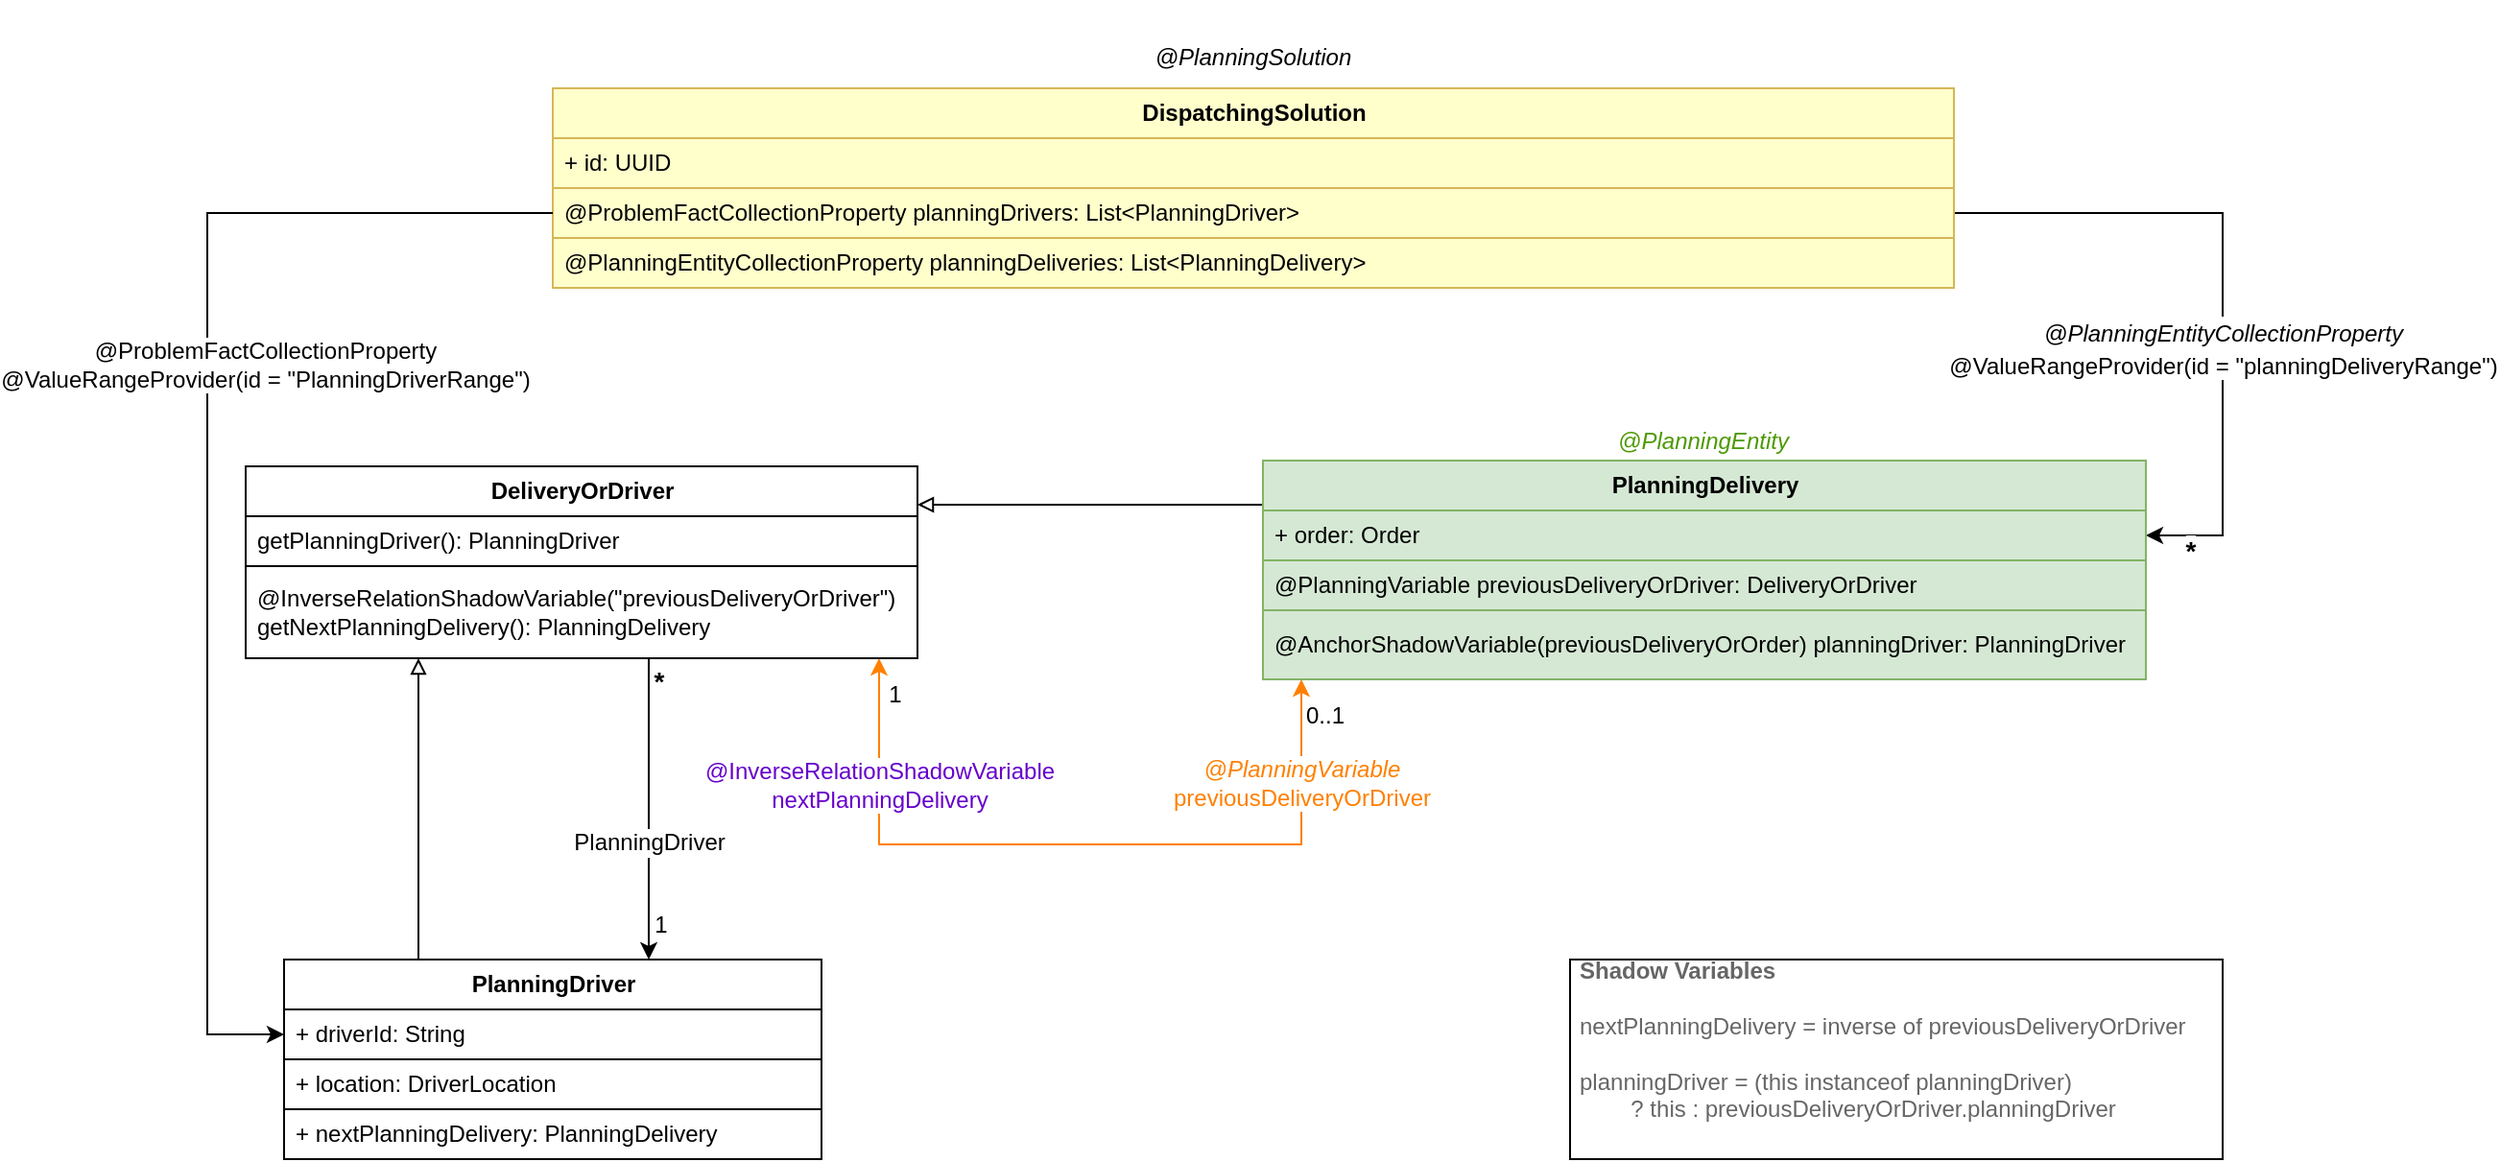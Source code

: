 <mxfile version="14.6.13" type="device"><diagram name="v2" id="a0m2ZL1fSqKDkux2iH7P"><mxGraphModel dx="2333" dy="872" grid="1" gridSize="10" guides="1" tooltips="1" connect="1" arrows="1" fold="1" page="1" pageScale="1" pageWidth="827" pageHeight="1169" math="0" shadow="0"><root><mxCell id="suAbYFOd6g46sWEgkxXj-0" nextCellIdValue="9"><ResourceDescriptor resource="_:suAbYFOd6g46sWEgkxXj-0" serialization-version="v0" as="resourceDescriptor"><SemanticDataContainer serialization-version="v0"><StringLiteral content="suAbYFOd6g46sWEgkxXj-0" property="https://ontology.security.amazon.dev/foundation/diagram-visualization/a2255956-c3df-4c2c-b489-c307f68abc97"/><IRI resource="https://ontology.security.amazon.dev/design-inspector/components/84a80b5f-5642-4a17-9585-ebfdb65f4bec" property="https://ontology.security.amazon.dev/foundation/system-modeling/04539597-4283-4f65-8090-ae67f9d3e949"/></SemanticDataContainer></ResourceDescriptor></mxCell><mxCell id="suAbYFOd6g46sWEgkxXj-1" parent="suAbYFOd6g46sWEgkxXj-0"><ResourceDescriptor resource="_:suAbYFOd6g46sWEgkxXj-1" serialization-version="v0" as="resourceDescriptor"><SemanticDataContainer serialization-version="v0"><StringLiteral content="suAbYFOd6g46sWEgkxXj-1" property="https://ontology.security.amazon.dev/foundation/diagram-visualization/a2255956-c3df-4c2c-b489-c307f68abc97"/><IRI resource="https://ontology.security.amazon.dev/design-inspector/components/84a80b5f-5642-4a17-9585-ebfdb65f4bec" property="https://ontology.security.amazon.dev/foundation/system-modeling/04539597-4283-4f65-8090-ae67f9d3e949"/></SemanticDataContainer></ResourceDescriptor></mxCell><object label="" stencilType="generic-channel" id="suAbYFOd6g46sWEgkxXj-2"><mxCell style="edgeStyle=orthogonalEdgeStyle;rounded=0;orthogonalLoop=1;jettySize=auto;html=1;entryX=1;entryY=0.5;entryDx=0;entryDy=0;exitX=1;exitY=0.5;exitDx=0;exitDy=0;verticalAlign=middle;" parent="suAbYFOd6g46sWEgkxXj-1" source="suAbYFOd6g46sWEgkxXj-28" target="suAbYFOd6g46sWEgkxXj-33" edge="1" rdfUpgraded="1"><mxGeometry relative="1" as="geometry"><mxPoint x="320" y="213" as="sourcePoint"/><Array as="points"><mxPoint x="600" y="161"/><mxPoint x="600" y="329"/></Array></mxGeometry><ResourceDescriptor resource="_:suAbYFOd6g46sWEgkxXj-2" serialization-version="v0" as="resourceDescriptor"><SemanticDataContainer serialization-version="v0"><StringLiteral content="suAbYFOd6g46sWEgkxXj-2" property="https://ontology.security.amazon.dev/foundation/diagram-visualization/a2255956-c3df-4c2c-b489-c307f68abc97"/><StringLiteral content="a0m2ZL1fSqKDkux2iH7P" property="https://ontology.security.amazon.dev/foundation/diagram-visualization/05cc531c-d241-49c3-80dc-bd3777c5426f"/><IRI resource="https://ontology.security.amazon.dev/foundation/graph-structure/65157620-74b7-470e-bd9d-b9bf56b6cb4b" property="http://www.w3.org/1999/02/22-rdf-syntax-ns#type"/><BlankNodeID resource="_:suAbYFOd6g46sWEgkxXj-28" property="https://ontology.security.amazon.dev/foundation/graph-structure/d1fc066e-3862-4ae0-8304-6cef42f40a50"/><BlankNodeID resource="_:suAbYFOd6g46sWEgkxXj-33" property="https://ontology.security.amazon.dev/foundation/graph-structure/617be0ed-cf17-4a01-a75d-81ed3a472532"/><IRI resource="https://ontology.security.amazon.dev/design-inspector/components/84a80b5f-5642-4a17-9585-ebfdb65f4bec" property="https://ontology.security.amazon.dev/foundation/system-modeling/04539597-4283-4f65-8090-ae67f9d3e949"/></SemanticDataContainer></ResourceDescriptor></mxCell></object><object label="*" stencilType="*" id="suAbYFOd6g46sWEgkxXj-3"><mxCell style="text;html=1;align=center;verticalAlign=middle;resizable=0;points=[];labelBackgroundColor=#ffffff;fontSize=14;fontStyle=1;" parent="suAbYFOd6g46sWEgkxXj-2" vertex="1" connectable="0" rdfUpgraded="1"><mxGeometry x="0.773" y="1" relative="1" as="geometry"><mxPoint x="-18" y="10" as="offset"/></mxGeometry><ResourceDescriptor resource="_:suAbYFOd6g46sWEgkxXj-3" serialization-version="v0" as="resourceDescriptor"><SemanticDataContainer serialization-version="v0"><StringLiteral content="suAbYFOd6g46sWEgkxXj-3" property="https://ontology.security.amazon.dev/foundation/diagram-visualization/a2255956-c3df-4c2c-b489-c307f68abc97"/><StringLiteral content="a0m2ZL1fSqKDkux2iH7P" property="https://ontology.security.amazon.dev/foundation/diagram-visualization/05cc531c-d241-49c3-80dc-bd3777c5426f"/><IRI resource="https://ontology.security.amazon.dev/design-inspector/components/84a80b5f-5642-4a17-9585-ebfdb65f4bec" property="https://ontology.security.amazon.dev/foundation/system-modeling/04539597-4283-4f65-8090-ae67f9d3e949"/><IRI resource="https://ontology.security.amazon.dev/design-inspector/components/4f51991f-f3c6-4a47-9b00-013560ab92f4" property="http://www.w3.org/1999/02/22-rdf-syntax-ns#type"/><IRI resource="https://ontology.security.amazon.dev/foundation/graph-structure/0b4eeac8-04e5-4e85-869c-bd56fb947b7b" property="http://www.w3.org/1999/02/22-rdf-syntax-ns#type"/><StringLiteral content="*" property="http://www.w3.org/2000/01/rdf-schema#label"/></SemanticDataContainer></ResourceDescriptor></mxCell></object><object label="&lt;font style=&quot;font-size: 12px&quot;&gt;&lt;i&gt;@PlanningEntityCollectionProperty&lt;br&gt;&lt;/i&gt;&lt;span&gt;@ValueRangeProvider&lt;/span&gt;&lt;span&gt;(&lt;/span&gt;&lt;span&gt;id &lt;/span&gt;&lt;span&gt;= &lt;/span&gt;&lt;span&gt;&quot;&lt;/span&gt;&lt;span&gt;planningDeliveryRange&lt;/span&gt;&lt;span&gt;&quot;&lt;/span&gt;&lt;span&gt;)&lt;/span&gt;&lt;/font&gt;" stencilType="text" id="suAbYFOd6g46sWEgkxXj-41"><mxCell style="text;html=1;resizable=0;points=[];align=center;verticalAlign=middle;labelBackgroundColor=#ffffff;fontSize=14;" parent="suAbYFOd6g46sWEgkxXj-2" vertex="1" connectable="0" rdfUpgraded="1"><mxGeometry x="0.315" y="3" relative="1" as="geometry"><mxPoint x="-3" y="-10" as="offset"/></mxGeometry><ResourceDescriptor resource="_:suAbYFOd6g46sWEgkxXj-41" serialization-version="v0" as="resourceDescriptor"><SemanticDataContainer serialization-version="v0"><StringLiteral content="suAbYFOd6g46sWEgkxXj-41" property="https://ontology.security.amazon.dev/foundation/diagram-visualization/a2255956-c3df-4c2c-b489-c307f68abc97"/><StringLiteral content="a0m2ZL1fSqKDkux2iH7P" property="https://ontology.security.amazon.dev/foundation/diagram-visualization/05cc531c-d241-49c3-80dc-bd3777c5426f"/><IRI resource="https://ontology.security.amazon.dev/design-inspector/components/4f51991f-f3c6-4a47-9b00-013560ab92f4" property="http://www.w3.org/1999/02/22-rdf-syntax-ns#type"/><IRI resource="https://ontology.security.amazon.dev/foundation/graph-structure/0b4eeac8-04e5-4e85-869c-bd56fb947b7b" property="http://www.w3.org/1999/02/22-rdf-syntax-ns#type"/><IRI resource="https://ontology.security.amazon.dev/design-inspector/components/84a80b5f-5642-4a17-9585-ebfdb65f4bec" property="https://ontology.security.amazon.dev/foundation/system-modeling/04539597-4283-4f65-8090-ae67f9d3e949"/><StringLiteral content="@PlanningEntityCollectionProperty@ValueRangeProvider(id = &quot;planningTripRange&quot;)" property="http://www.w3.org/2000/01/rdf-schema#label"/></SemanticDataContainer></ResourceDescriptor></mxCell></object><object label="" stencilType="generic-channel" id="suAbYFOd6g46sWEgkxXj-5"><mxCell style="edgeStyle=orthogonalEdgeStyle;rounded=0;html=1;jettySize=auto;orthogonalLoop=1;endArrow=block;endFill=0;exitX=0.25;exitY=0;exitDx=0;exitDy=0;verticalAlign=middle;" parent="suAbYFOd6g46sWEgkxXj-1" source="suAbYFOd6g46sWEgkxXj-6" edge="1" rdfUpgraded="1"><mxGeometry relative="1" as="geometry"><mxPoint x="-242" y="550" as="sourcePoint"/><mxPoint x="-340" y="393" as="targetPoint"/><Array as="points"><mxPoint x="-340" y="393"/></Array></mxGeometry><ResourceDescriptor resource="_:suAbYFOd6g46sWEgkxXj-5" serialization-version="v0" as="resourceDescriptor"><SemanticDataContainer serialization-version="v0"><StringLiteral content="suAbYFOd6g46sWEgkxXj-5" property="https://ontology.security.amazon.dev/foundation/diagram-visualization/a2255956-c3df-4c2c-b489-c307f68abc97"/><StringLiteral content="a0m2ZL1fSqKDkux2iH7P" property="https://ontology.security.amazon.dev/foundation/diagram-visualization/05cc531c-d241-49c3-80dc-bd3777c5426f"/><IRI resource="https://ontology.security.amazon.dev/foundation/graph-structure/65157620-74b7-470e-bd9d-b9bf56b6cb4b" property="http://www.w3.org/1999/02/22-rdf-syntax-ns#type"/><BlankNodeID resource="_:suAbYFOd6g46sWEgkxXj-6" property="https://ontology.security.amazon.dev/foundation/graph-structure/d1fc066e-3862-4ae0-8304-6cef42f40a50"/><IRI resource="https://ontology.security.amazon.dev/design-inspector/components/84a80b5f-5642-4a17-9585-ebfdb65f4bec" property="https://ontology.security.amazon.dev/foundation/system-modeling/04539597-4283-4f65-8090-ae67f9d3e949"/></SemanticDataContainer></ResourceDescriptor></mxCell></object><mxCell id="suAbYFOd6g46sWEgkxXj-6" value="PlanningDriver" style="swimlane;fontStyle=1;childLayout=stackLayout;horizontal=1;startSize=26;fillColor=#ffffff;horizontalStack=0;resizeParent=1;resizeParentMax=0;resizeLast=0;collapsible=1;marginBottom=0;strokeColor=#000000;html=1;verticalAlign=middle;" parent="suAbYFOd6g46sWEgkxXj-1" vertex="1" rdfUpgraded="1"><mxGeometry x="-410" y="550" width="280" height="104" as="geometry"/><ResourceDescriptor resource="_:suAbYFOd6g46sWEgkxXj-6" serialization-version="v0" as="resourceDescriptor"><SemanticDataContainer serialization-version="v0"><StringLiteral content="suAbYFOd6g46sWEgkxXj-6" property="https://ontology.security.amazon.dev/foundation/diagram-visualization/a2255956-c3df-4c2c-b489-c307f68abc97"/><StringLiteral content="a0m2ZL1fSqKDkux2iH7P" property="https://ontology.security.amazon.dev/foundation/diagram-visualization/05cc531c-d241-49c3-80dc-bd3777c5426f"/><IRI resource="https://ontology.security.amazon.dev/design-inspector/components/84a80b5f-5642-4a17-9585-ebfdb65f4bec" property="https://ontology.security.amazon.dev/foundation/system-modeling/04539597-4283-4f65-8090-ae67f9d3e949"/><IRI resource="https://ontology.security.amazon.dev/design-inspector/components/4f51991f-f3c6-4a47-9b00-013560ab92f4" property="http://www.w3.org/1999/02/22-rdf-syntax-ns#type"/><IRI resource="https://ontology.security.amazon.dev/foundation/graph-structure/0b4eeac8-04e5-4e85-869c-bd56fb947b7b" property="http://www.w3.org/1999/02/22-rdf-syntax-ns#type"/><StringLiteral content="PlanningVehicle" property="http://www.w3.org/2000/01/rdf-schema#label"/></SemanticDataContainer></ResourceDescriptor></mxCell><object label="+ driverId: String" stencilType="+-vehicle:-vehicleentity" id="suAbYFOd6g46sWEgkxXj-7"><mxCell style="text;strokeColor=#000000;fillColor=#ffffff;align=left;verticalAlign=middle;spacingLeft=4;spacingRight=4;overflow=hidden;rotatable=0;points=[[0,0.5],[1,0.5]];portConstraint=eastwest;html=1;" parent="suAbYFOd6g46sWEgkxXj-6" vertex="1" rdfUpgraded="1"><mxGeometry y="26" width="280" height="26" as="geometry"/><ResourceDescriptor resource="_:suAbYFOd6g46sWEgkxXj-7" serialization-version="v0" as="resourceDescriptor"><SemanticDataContainer serialization-version="v0"><StringLiteral content="suAbYFOd6g46sWEgkxXj-7" property="https://ontology.security.amazon.dev/foundation/diagram-visualization/a2255956-c3df-4c2c-b489-c307f68abc97"/><StringLiteral content="a0m2ZL1fSqKDkux2iH7P" property="https://ontology.security.amazon.dev/foundation/diagram-visualization/05cc531c-d241-49c3-80dc-bd3777c5426f"/><IRI resource="https://ontology.security.amazon.dev/design-inspector/components/84a80b5f-5642-4a17-9585-ebfdb65f4bec" property="https://ontology.security.amazon.dev/foundation/system-modeling/04539597-4283-4f65-8090-ae67f9d3e949"/><IRI resource="https://ontology.security.amazon.dev/design-inspector/components/4f51991f-f3c6-4a47-9b00-013560ab92f4" property="http://www.w3.org/1999/02/22-rdf-syntax-ns#type"/><IRI resource="https://ontology.security.amazon.dev/foundation/graph-structure/0b4eeac8-04e5-4e85-869c-bd56fb947b7b" property="http://www.w3.org/1999/02/22-rdf-syntax-ns#type"/><StringLiteral content="+ vehicle: DbVehicle" property="http://www.w3.org/2000/01/rdf-schema#label"/></SemanticDataContainer></ResourceDescriptor></mxCell></object><object label="+ location: DriverLocation" stencilType="+-vehicle:-vehicleentity" id="suAbYFOd6g46sWEgkxXj-8"><mxCell style="text;strokeColor=#000000;fillColor=#ffffff;align=left;verticalAlign=middle;spacingLeft=4;spacingRight=4;overflow=hidden;rotatable=0;points=[[0,0.5],[1,0.5]];portConstraint=eastwest;html=1;" parent="suAbYFOd6g46sWEgkxXj-6" vertex="1" rdfUpgraded="1"><mxGeometry y="52" width="280" height="26" as="geometry"/><ResourceDescriptor resource="_:suAbYFOd6g46sWEgkxXj-8" serialization-version="v0" as="resourceDescriptor"><SemanticDataContainer serialization-version="v0"><StringLiteral content="suAbYFOd6g46sWEgkxXj-8" property="https://ontology.security.amazon.dev/foundation/diagram-visualization/a2255956-c3df-4c2c-b489-c307f68abc97"/><StringLiteral content="a0m2ZL1fSqKDkux2iH7P" property="https://ontology.security.amazon.dev/foundation/diagram-visualization/05cc531c-d241-49c3-80dc-bd3777c5426f"/><IRI resource="https://ontology.security.amazon.dev/design-inspector/components/84a80b5f-5642-4a17-9585-ebfdb65f4bec" property="https://ontology.security.amazon.dev/foundation/system-modeling/04539597-4283-4f65-8090-ae67f9d3e949"/><IRI resource="https://ontology.security.amazon.dev/design-inspector/components/4f51991f-f3c6-4a47-9b00-013560ab92f4" property="http://www.w3.org/1999/02/22-rdf-syntax-ns#type"/><IRI resource="https://ontology.security.amazon.dev/foundation/graph-structure/0b4eeac8-04e5-4e85-869c-bd56fb947b7b" property="http://www.w3.org/1999/02/22-rdf-syntax-ns#type"/><StringLiteral content="+ nextPlanningTrip: PlanningTrip" property="http://www.w3.org/2000/01/rdf-schema#label"/></SemanticDataContainer></ResourceDescriptor></mxCell></object><object label="+ nextPlanningDelivery: PlanningDelivery" stencilType="+-vehicle:-vehicleentity" id="suAbYFOd6g46sWEgkxXj-9"><mxCell style="text;strokeColor=#000000;fillColor=#ffffff;align=left;verticalAlign=middle;spacingLeft=4;spacingRight=4;overflow=hidden;rotatable=0;points=[[0,0.5],[1,0.5]];portConstraint=eastwest;html=1;" parent="suAbYFOd6g46sWEgkxXj-6" vertex="1" rdfUpgraded="1"><mxGeometry y="78" width="280" height="26" as="geometry"/><ResourceDescriptor resource="_:suAbYFOd6g46sWEgkxXj-9" serialization-version="v0" as="resourceDescriptor"><SemanticDataContainer serialization-version="v0"><StringLiteral content="suAbYFOd6g46sWEgkxXj-9" property="https://ontology.security.amazon.dev/foundation/diagram-visualization/a2255956-c3df-4c2c-b489-c307f68abc97"/><StringLiteral content="a0m2ZL1fSqKDkux2iH7P" property="https://ontology.security.amazon.dev/foundation/diagram-visualization/05cc531c-d241-49c3-80dc-bd3777c5426f"/><IRI resource="https://ontology.security.amazon.dev/design-inspector/components/84a80b5f-5642-4a17-9585-ebfdb65f4bec" property="https://ontology.security.amazon.dev/foundation/system-modeling/04539597-4283-4f65-8090-ae67f9d3e949"/><IRI resource="https://ontology.security.amazon.dev/design-inspector/components/4f51991f-f3c6-4a47-9b00-013560ab92f4" property="http://www.w3.org/1999/02/22-rdf-syntax-ns#type"/><IRI resource="https://ontology.security.amazon.dev/foundation/graph-structure/0b4eeac8-04e5-4e85-869c-bd56fb947b7b" property="http://www.w3.org/1999/02/22-rdf-syntax-ns#type"/><StringLiteral content="+ seater: int" property="http://www.w3.org/2000/01/rdf-schema#label"/></SemanticDataContainer></ResourceDescriptor></mxCell></object><object label="" stencilType="generic-channel" id="suAbYFOd6g46sWEgkxXj-10"><mxCell style="edgeStyle=orthogonalEdgeStyle;rounded=0;html=1;jettySize=auto;orthogonalLoop=1;startArrow=classic;startFill=1;fillColor=#f0a30a;strokeColor=#ff8000;verticalAlign=middle;" parent="suAbYFOd6g46sWEgkxXj-1" source="suAbYFOd6g46sWEgkxXj-17" target="suAbYFOd6g46sWEgkxXj-36" edge="1" rdfUpgraded="1"><mxGeometry relative="1" as="geometry"><mxPoint x="-120" y="371" as="sourcePoint"/><mxPoint x="100" y="386" as="targetPoint"/><Array as="points"><mxPoint x="-100" y="490"/><mxPoint x="120" y="490"/></Array></mxGeometry><ResourceDescriptor resource="_:suAbYFOd6g46sWEgkxXj-10" serialization-version="v0" as="resourceDescriptor"><SemanticDataContainer serialization-version="v0"><StringLiteral content="suAbYFOd6g46sWEgkxXj-10" property="https://ontology.security.amazon.dev/foundation/diagram-visualization/a2255956-c3df-4c2c-b489-c307f68abc97"/><StringLiteral content="a0m2ZL1fSqKDkux2iH7P" property="https://ontology.security.amazon.dev/foundation/diagram-visualization/05cc531c-d241-49c3-80dc-bd3777c5426f"/><IRI resource="https://ontology.security.amazon.dev/foundation/graph-structure/65157620-74b7-470e-bd9d-b9bf56b6cb4b" property="http://www.w3.org/1999/02/22-rdf-syntax-ns#type"/><BlankNodeID resource="_:suAbYFOd6g46sWEgkxXj-17" property="https://ontology.security.amazon.dev/foundation/graph-structure/d1fc066e-3862-4ae0-8304-6cef42f40a50"/><BlankNodeID resource="_:suAbYFOd6g46sWEgkxXj-36" property="https://ontology.security.amazon.dev/foundation/graph-structure/617be0ed-cf17-4a01-a75d-81ed3a472532"/><IRI resource="https://ontology.security.amazon.dev/design-inspector/components/84a80b5f-5642-4a17-9585-ebfdb65f4bec" property="https://ontology.security.amazon.dev/foundation/system-modeling/04539597-4283-4f65-8090-ae67f9d3e949"/></SemanticDataContainer></ResourceDescriptor></mxCell></object><object label="1" stencilType="text" id="suAbYFOd6g46sWEgkxXj-11"><mxCell style="text;html=1;resizable=0;points=[];align=center;verticalAlign=middle;labelBackgroundColor=#ffffff;" parent="suAbYFOd6g46sWEgkxXj-10" vertex="1" connectable="0" rdfUpgraded="1"><mxGeometry x="-0.847" y="2" relative="1" as="geometry"><mxPoint x="6" y="-12" as="offset"/></mxGeometry><ResourceDescriptor resource="_:suAbYFOd6g46sWEgkxXj-11" serialization-version="v0" as="resourceDescriptor"><SemanticDataContainer serialization-version="v0"><StringLiteral content="suAbYFOd6g46sWEgkxXj-11" property="https://ontology.security.amazon.dev/foundation/diagram-visualization/a2255956-c3df-4c2c-b489-c307f68abc97"/><StringLiteral content="a0m2ZL1fSqKDkux2iH7P" property="https://ontology.security.amazon.dev/foundation/diagram-visualization/05cc531c-d241-49c3-80dc-bd3777c5426f"/><IRI resource="https://ontology.security.amazon.dev/design-inspector/components/4f51991f-f3c6-4a47-9b00-013560ab92f4" property="http://www.w3.org/1999/02/22-rdf-syntax-ns#type"/><IRI resource="https://ontology.security.amazon.dev/foundation/graph-structure/0b4eeac8-04e5-4e85-869c-bd56fb947b7b" property="http://www.w3.org/1999/02/22-rdf-syntax-ns#type"/><IRI resource="https://ontology.security.amazon.dev/design-inspector/components/84a80b5f-5642-4a17-9585-ebfdb65f4bec" property="https://ontology.security.amazon.dev/foundation/system-modeling/04539597-4283-4f65-8090-ae67f9d3e949"/><StringLiteral content="1" property="http://www.w3.org/2000/01/rdf-schema#label"/></SemanticDataContainer></ResourceDescriptor></mxCell></object><object label="0..1" stencilType="text" id="suAbYFOd6g46sWEgkxXj-12"><mxCell style="text;html=1;resizable=0;points=[];align=center;verticalAlign=middle;labelBackgroundColor=#ffffff;" parent="suAbYFOd6g46sWEgkxXj-10" vertex="1" connectable="0" rdfUpgraded="1"><mxGeometry x="0.831" y="-4" relative="1" as="geometry"><mxPoint x="8" y="-15" as="offset"/></mxGeometry><ResourceDescriptor resource="_:suAbYFOd6g46sWEgkxXj-12" serialization-version="v0" as="resourceDescriptor"><SemanticDataContainer serialization-version="v0"><StringLiteral content="suAbYFOd6g46sWEgkxXj-12" property="https://ontology.security.amazon.dev/foundation/diagram-visualization/a2255956-c3df-4c2c-b489-c307f68abc97"/><StringLiteral content="a0m2ZL1fSqKDkux2iH7P" property="https://ontology.security.amazon.dev/foundation/diagram-visualization/05cc531c-d241-49c3-80dc-bd3777c5426f"/><IRI resource="https://ontology.security.amazon.dev/design-inspector/components/4f51991f-f3c6-4a47-9b00-013560ab92f4" property="http://www.w3.org/1999/02/22-rdf-syntax-ns#type"/><IRI resource="https://ontology.security.amazon.dev/foundation/graph-structure/0b4eeac8-04e5-4e85-869c-bd56fb947b7b" property="http://www.w3.org/1999/02/22-rdf-syntax-ns#type"/><IRI resource="https://ontology.security.amazon.dev/design-inspector/components/84a80b5f-5642-4a17-9585-ebfdb65f4bec" property="https://ontology.security.amazon.dev/foundation/system-modeling/04539597-4283-4f65-8090-ae67f9d3e949"/><StringLiteral content="0..1" property="http://www.w3.org/2000/01/rdf-schema#label"/></SemanticDataContainer></ResourceDescriptor></mxCell></object><object label="@InverseRelationShadowVariable&lt;br&gt;nextPlanningDelivery" stencilType="text" id="suAbYFOd6g46sWEgkxXj-13"><mxCell style="text;html=1;resizable=0;points=[];align=center;verticalAlign=middle;labelBackgroundColor=#ffffff;fontColor=#6600cc;" parent="suAbYFOd6g46sWEgkxXj-10" vertex="1" connectable="0" rdfUpgraded="1"><mxGeometry x="-0.686" y="17" relative="1" as="geometry"><mxPoint x="-17" y="2" as="offset"/></mxGeometry><ResourceDescriptor resource="_:suAbYFOd6g46sWEgkxXj-13" serialization-version="v0" as="resourceDescriptor"><SemanticDataContainer serialization-version="v0"><StringLiteral content="suAbYFOd6g46sWEgkxXj-13" property="https://ontology.security.amazon.dev/foundation/diagram-visualization/a2255956-c3df-4c2c-b489-c307f68abc97"/><StringLiteral content="a0m2ZL1fSqKDkux2iH7P" property="https://ontology.security.amazon.dev/foundation/diagram-visualization/05cc531c-d241-49c3-80dc-bd3777c5426f"/><IRI resource="https://ontology.security.amazon.dev/design-inspector/components/4f51991f-f3c6-4a47-9b00-013560ab92f4" property="http://www.w3.org/1999/02/22-rdf-syntax-ns#type"/><IRI resource="https://ontology.security.amazon.dev/foundation/graph-structure/0b4eeac8-04e5-4e85-869c-bd56fb947b7b" property="http://www.w3.org/1999/02/22-rdf-syntax-ns#type"/><IRI resource="https://ontology.security.amazon.dev/design-inspector/components/84a80b5f-5642-4a17-9585-ebfdb65f4bec" property="https://ontology.security.amazon.dev/foundation/system-modeling/04539597-4283-4f65-8090-ae67f9d3e949"/><StringLiteral content="@InverseRelationShadowVariablenextPlanningTrip" property="http://www.w3.org/2000/01/rdf-schema#label"/></SemanticDataContainer></ResourceDescriptor></mxCell></object><object label="&lt;i&gt;@PlanningVariable&lt;/i&gt;&lt;br&gt;&lt;span&gt;previousDeliveryOrDriver&lt;/span&gt;" stencilType="text" id="suAbYFOd6g46sWEgkxXj-14"><mxCell style="text;html=1;resizable=0;points=[];align=center;verticalAlign=middle;labelBackgroundColor=#ffffff;fontColor=#ff8000;" parent="suAbYFOd6g46sWEgkxXj-10" vertex="1" connectable="0" rdfUpgraded="1"><mxGeometry x="0.64" y="2" relative="1" as="geometry"><mxPoint x="2" y="-19" as="offset"/></mxGeometry><ResourceDescriptor resource="_:suAbYFOd6g46sWEgkxXj-14" serialization-version="v0" as="resourceDescriptor"><SemanticDataContainer serialization-version="v0"><StringLiteral content="suAbYFOd6g46sWEgkxXj-14" property="https://ontology.security.amazon.dev/foundation/diagram-visualization/a2255956-c3df-4c2c-b489-c307f68abc97"/><StringLiteral content="a0m2ZL1fSqKDkux2iH7P" property="https://ontology.security.amazon.dev/foundation/diagram-visualization/05cc531c-d241-49c3-80dc-bd3777c5426f"/><IRI resource="https://ontology.security.amazon.dev/design-inspector/components/4f51991f-f3c6-4a47-9b00-013560ab92f4" property="http://www.w3.org/1999/02/22-rdf-syntax-ns#type"/><IRI resource="https://ontology.security.amazon.dev/foundation/graph-structure/0b4eeac8-04e5-4e85-869c-bd56fb947b7b" property="http://www.w3.org/1999/02/22-rdf-syntax-ns#type"/><IRI resource="https://ontology.security.amazon.dev/design-inspector/components/84a80b5f-5642-4a17-9585-ebfdb65f4bec" property="https://ontology.security.amazon.dev/foundation/system-modeling/04539597-4283-4f65-8090-ae67f9d3e949"/><StringLiteral content="@PlanningVariablepreviousTripOrVehicle" property="http://www.w3.org/2000/01/rdf-schema#label"/></SemanticDataContainer></ResourceDescriptor></mxCell></object><mxCell id="suAbYFOd6g46sWEgkxXj-15" value="DeliveryOrDriver" style="swimlane;fontStyle=1;childLayout=stackLayout;horizontal=1;startSize=26;fillColor=#ffffff;horizontalStack=0;resizeParent=1;resizeParentMax=0;resizeLast=0;collapsible=1;marginBottom=0;strokeColor=#000000;html=1;verticalAlign=middle;" parent="suAbYFOd6g46sWEgkxXj-1" vertex="1" rdfUpgraded="1"><mxGeometry x="-430" y="293" width="350" height="100" as="geometry"/><ResourceDescriptor resource="_:suAbYFOd6g46sWEgkxXj-15" serialization-version="v0" as="resourceDescriptor"><SemanticDataContainer serialization-version="v0"><StringLiteral content="suAbYFOd6g46sWEgkxXj-15" property="https://ontology.security.amazon.dev/foundation/diagram-visualization/a2255956-c3df-4c2c-b489-c307f68abc97"/><StringLiteral content="a0m2ZL1fSqKDkux2iH7P" property="https://ontology.security.amazon.dev/foundation/diagram-visualization/05cc531c-d241-49c3-80dc-bd3777c5426f"/><IRI resource="https://ontology.security.amazon.dev/design-inspector/components/84a80b5f-5642-4a17-9585-ebfdb65f4bec" property="https://ontology.security.amazon.dev/foundation/system-modeling/04539597-4283-4f65-8090-ae67f9d3e949"/><IRI resource="https://ontology.security.amazon.dev/design-inspector/components/4f51991f-f3c6-4a47-9b00-013560ab92f4" property="http://www.w3.org/1999/02/22-rdf-syntax-ns#type"/><IRI resource="https://ontology.security.amazon.dev/foundation/graph-structure/0b4eeac8-04e5-4e85-869c-bd56fb947b7b" property="http://www.w3.org/1999/02/22-rdf-syntax-ns#type"/><StringLiteral content="TripOrVehicle" property="http://www.w3.org/2000/01/rdf-schema#label"/></SemanticDataContainer></ResourceDescriptor></mxCell><mxCell id="suAbYFOd6g46sWEgkxXj-16" value="getPlanningDriver(): PlanningDriver" style="text;strokeColor=#000000;fillColor=#ffffff;align=left;verticalAlign=middle;spacingLeft=4;spacingRight=4;overflow=hidden;rotatable=0;points=[[0,0.5],[1,0.5]];portConstraint=eastwest;html=1;" parent="suAbYFOd6g46sWEgkxXj-15" vertex="1" rdfUpgraded="1"><mxGeometry y="26" width="350" height="26" as="geometry"/><ResourceDescriptor resource="_:suAbYFOd6g46sWEgkxXj-16" serialization-version="v0" as="resourceDescriptor"><SemanticDataContainer serialization-version="v0"><StringLiteral content="suAbYFOd6g46sWEgkxXj-16" property="https://ontology.security.amazon.dev/foundation/diagram-visualization/a2255956-c3df-4c2c-b489-c307f68abc97"/><StringLiteral content="a0m2ZL1fSqKDkux2iH7P" property="https://ontology.security.amazon.dev/foundation/diagram-visualization/05cc531c-d241-49c3-80dc-bd3777c5426f"/><IRI resource="https://ontology.security.amazon.dev/design-inspector/components/84a80b5f-5642-4a17-9585-ebfdb65f4bec" property="https://ontology.security.amazon.dev/foundation/system-modeling/04539597-4283-4f65-8090-ae67f9d3e949"/><IRI resource="https://ontology.security.amazon.dev/design-inspector/components/4f51991f-f3c6-4a47-9b00-013560ab92f4" property="http://www.w3.org/1999/02/22-rdf-syntax-ns#type"/><IRI resource="https://ontology.security.amazon.dev/foundation/graph-structure/0b4eeac8-04e5-4e85-869c-bd56fb947b7b" property="http://www.w3.org/1999/02/22-rdf-syntax-ns#type"/><StringLiteral content="getPlanningVehicle(): PlanningVehicle" property="http://www.w3.org/2000/01/rdf-schema#label"/></SemanticDataContainer></ResourceDescriptor></mxCell><object label="@InverseRelationShadowVariable(&quot;previous&lt;span style=&quot;text-align: center&quot;&gt;DeliveryOrDriver&lt;/span&gt;&quot;)&lt;br&gt;getNextPlanningDelivery(): PlanningDelivery" stencilType="+-id:-int" id="suAbYFOd6g46sWEgkxXj-17"><mxCell style="text;strokeColor=#000000;fillColor=#ffffff;align=left;verticalAlign=middle;spacingLeft=4;spacingRight=4;overflow=hidden;rotatable=0;points=[[0,0.5],[1,0.5]];portConstraint=eastwest;html=1;" parent="suAbYFOd6g46sWEgkxXj-15" vertex="1" rdfUpgraded="1"><mxGeometry y="52" width="350" height="48" as="geometry"/><ResourceDescriptor resource="_:suAbYFOd6g46sWEgkxXj-17" serialization-version="v0" as="resourceDescriptor"><SemanticDataContainer serialization-version="v0"><StringLiteral content="suAbYFOd6g46sWEgkxXj-17" property="https://ontology.security.amazon.dev/foundation/diagram-visualization/a2255956-c3df-4c2c-b489-c307f68abc97"/><StringLiteral content="a0m2ZL1fSqKDkux2iH7P" property="https://ontology.security.amazon.dev/foundation/diagram-visualization/05cc531c-d241-49c3-80dc-bd3777c5426f"/><IRI resource="https://ontology.security.amazon.dev/design-inspector/components/84a80b5f-5642-4a17-9585-ebfdb65f4bec" property="https://ontology.security.amazon.dev/foundation/system-modeling/04539597-4283-4f65-8090-ae67f9d3e949"/><IRI resource="https://ontology.security.amazon.dev/design-inspector/components/4f51991f-f3c6-4a47-9b00-013560ab92f4" property="http://www.w3.org/1999/02/22-rdf-syntax-ns#type"/><IRI resource="https://ontology.security.amazon.dev/foundation/graph-structure/0b4eeac8-04e5-4e85-869c-bd56fb947b7b" property="http://www.w3.org/1999/02/22-rdf-syntax-ns#type"/><StringLiteral content="@InverseRelationShadowVariable(&quot;previousTripOrVehicle&quot;)getNextPlanningTrip(): PlanningTrip" property="http://www.w3.org/2000/01/rdf-schema#label"/></SemanticDataContainer></ResourceDescriptor></mxCell></object><object label="" stencilType="generic-channel" id="suAbYFOd6g46sWEgkxXj-18"><mxCell style="edgeStyle=orthogonalEdgeStyle;rounded=0;html=1;jettySize=auto;orthogonalLoop=1;verticalAlign=middle;" parent="suAbYFOd6g46sWEgkxXj-1" target="suAbYFOd6g46sWEgkxXj-6" edge="1" rdfUpgraded="1"><mxGeometry relative="1" as="geometry"><mxPoint x="-220" y="393" as="sourcePoint"/><Array as="points"><mxPoint x="-220" y="393"/></Array></mxGeometry><ResourceDescriptor resource="_:suAbYFOd6g46sWEgkxXj-18" serialization-version="v0" as="resourceDescriptor"><SemanticDataContainer serialization-version="v0"><StringLiteral content="suAbYFOd6g46sWEgkxXj-18" property="https://ontology.security.amazon.dev/foundation/diagram-visualization/a2255956-c3df-4c2c-b489-c307f68abc97"/><StringLiteral content="a0m2ZL1fSqKDkux2iH7P" property="https://ontology.security.amazon.dev/foundation/diagram-visualization/05cc531c-d241-49c3-80dc-bd3777c5426f"/><IRI resource="https://ontology.security.amazon.dev/foundation/graph-structure/65157620-74b7-470e-bd9d-b9bf56b6cb4b" property="http://www.w3.org/1999/02/22-rdf-syntax-ns#type"/><BlankNodeID resource="_:suAbYFOd6g46sWEgkxXj-6" property="https://ontology.security.amazon.dev/foundation/graph-structure/617be0ed-cf17-4a01-a75d-81ed3a472532"/><IRI resource="https://ontology.security.amazon.dev/design-inspector/components/84a80b5f-5642-4a17-9585-ebfdb65f4bec" property="https://ontology.security.amazon.dev/foundation/system-modeling/04539597-4283-4f65-8090-ae67f9d3e949"/></SemanticDataContainer></ResourceDescriptor></mxCell></object><object label="*" stencilType="text" id="suAbYFOd6g46sWEgkxXj-19"><mxCell style="text;html=1;resizable=0;points=[];align=center;verticalAlign=middle;labelBackgroundColor=#ffffff;fontStyle=1;fontSize=14;" parent="suAbYFOd6g46sWEgkxXj-18" vertex="1" connectable="0" rdfUpgraded="1"><mxGeometry x="-0.776" y="3" relative="1" as="geometry"><mxPoint x="2" y="-6" as="offset"/></mxGeometry><ResourceDescriptor resource="_:suAbYFOd6g46sWEgkxXj-19" serialization-version="v0" as="resourceDescriptor"><SemanticDataContainer serialization-version="v0"><StringLiteral content="suAbYFOd6g46sWEgkxXj-19" property="https://ontology.security.amazon.dev/foundation/diagram-visualization/a2255956-c3df-4c2c-b489-c307f68abc97"/><StringLiteral content="a0m2ZL1fSqKDkux2iH7P" property="https://ontology.security.amazon.dev/foundation/diagram-visualization/05cc531c-d241-49c3-80dc-bd3777c5426f"/><IRI resource="https://ontology.security.amazon.dev/design-inspector/components/4f51991f-f3c6-4a47-9b00-013560ab92f4" property="http://www.w3.org/1999/02/22-rdf-syntax-ns#type"/><IRI resource="https://ontology.security.amazon.dev/foundation/graph-structure/0b4eeac8-04e5-4e85-869c-bd56fb947b7b" property="http://www.w3.org/1999/02/22-rdf-syntax-ns#type"/><IRI resource="https://ontology.security.amazon.dev/design-inspector/components/84a80b5f-5642-4a17-9585-ebfdb65f4bec" property="https://ontology.security.amazon.dev/foundation/system-modeling/04539597-4283-4f65-8090-ae67f9d3e949"/><StringLiteral content="*" property="http://www.w3.org/2000/01/rdf-schema#label"/></SemanticDataContainer></ResourceDescriptor></mxCell></object><object label="1" stencilType="text" id="suAbYFOd6g46sWEgkxXj-20"><mxCell style="text;html=1;resizable=0;points=[];align=center;verticalAlign=middle;labelBackgroundColor=#ffffff;" parent="suAbYFOd6g46sWEgkxXj-18" vertex="1" connectable="0" rdfUpgraded="1"><mxGeometry x="0.62" y="1" relative="1" as="geometry"><mxPoint x="5" y="12" as="offset"/></mxGeometry><ResourceDescriptor resource="_:suAbYFOd6g46sWEgkxXj-20" serialization-version="v0" as="resourceDescriptor"><SemanticDataContainer serialization-version="v0"><StringLiteral content="suAbYFOd6g46sWEgkxXj-20" property="https://ontology.security.amazon.dev/foundation/diagram-visualization/a2255956-c3df-4c2c-b489-c307f68abc97"/><StringLiteral content="a0m2ZL1fSqKDkux2iH7P" property="https://ontology.security.amazon.dev/foundation/diagram-visualization/05cc531c-d241-49c3-80dc-bd3777c5426f"/><IRI resource="https://ontology.security.amazon.dev/design-inspector/components/4f51991f-f3c6-4a47-9b00-013560ab92f4" property="http://www.w3.org/1999/02/22-rdf-syntax-ns#type"/><IRI resource="https://ontology.security.amazon.dev/foundation/graph-structure/0b4eeac8-04e5-4e85-869c-bd56fb947b7b" property="http://www.w3.org/1999/02/22-rdf-syntax-ns#type"/><IRI resource="https://ontology.security.amazon.dev/design-inspector/components/84a80b5f-5642-4a17-9585-ebfdb65f4bec" property="https://ontology.security.amazon.dev/foundation/system-modeling/04539597-4283-4f65-8090-ae67f9d3e949"/><StringLiteral content="1" property="http://www.w3.org/2000/01/rdf-schema#label"/></SemanticDataContainer></ResourceDescriptor></mxCell></object><mxCell id="suAbYFOd6g46sWEgkxXj-21" value="PlanningDriver" style="text;html=1;resizable=0;points=[];align=center;verticalAlign=middle;labelBackgroundColor=#ffffff;" parent="suAbYFOd6g46sWEgkxXj-18" vertex="1" connectable="0" rdfUpgraded="1"><mxGeometry x="0.408" y="3" relative="1" as="geometry"><mxPoint x="-3" y="-15" as="offset"/></mxGeometry><ResourceDescriptor resource="_:suAbYFOd6g46sWEgkxXj-21" serialization-version="v0" as="resourceDescriptor"><SemanticDataContainer serialization-version="v0"><StringLiteral content="suAbYFOd6g46sWEgkxXj-21" property="https://ontology.security.amazon.dev/foundation/diagram-visualization/a2255956-c3df-4c2c-b489-c307f68abc97"/><StringLiteral content="a0m2ZL1fSqKDkux2iH7P" property="https://ontology.security.amazon.dev/foundation/diagram-visualization/05cc531c-d241-49c3-80dc-bd3777c5426f"/><IRI resource="https://ontology.security.amazon.dev/design-inspector/components/4f51991f-f3c6-4a47-9b00-013560ab92f4" property="http://www.w3.org/1999/02/22-rdf-syntax-ns#type"/><IRI resource="https://ontology.security.amazon.dev/foundation/graph-structure/0b4eeac8-04e5-4e85-869c-bd56fb947b7b" property="http://www.w3.org/1999/02/22-rdf-syntax-ns#type"/><IRI resource="https://ontology.security.amazon.dev/design-inspector/components/84a80b5f-5642-4a17-9585-ebfdb65f4bec" property="https://ontology.security.amazon.dev/foundation/system-modeling/04539597-4283-4f65-8090-ae67f9d3e949"/><StringLiteral content="planningVehicle" property="http://www.w3.org/2000/01/rdf-schema#label"/></SemanticDataContainer></ResourceDescriptor></mxCell><object label="" stencilType="generic-channel" id="suAbYFOd6g46sWEgkxXj-22"><mxCell style="edgeStyle=orthogonalEdgeStyle;rounded=0;html=1;startArrow=none;startFill=0;endArrow=block;endFill=0;jettySize=auto;orthogonalLoop=1;strokeColor=#000000;fontColor=#ff8000;verticalAlign=middle;" parent="suAbYFOd6g46sWEgkxXj-1" edge="1" rdfUpgraded="1"><mxGeometry relative="1" as="geometry"><mxPoint x="100" y="313" as="sourcePoint"/><mxPoint x="-80" y="313" as="targetPoint"/><Array as="points"><mxPoint x="100" y="313"/></Array></mxGeometry><ResourceDescriptor resource="_:suAbYFOd6g46sWEgkxXj-22" serialization-version="v0" as="resourceDescriptor"><SemanticDataContainer serialization-version="v0"><StringLiteral content="suAbYFOd6g46sWEgkxXj-22" property="https://ontology.security.amazon.dev/foundation/diagram-visualization/a2255956-c3df-4c2c-b489-c307f68abc97"/><StringLiteral content="a0m2ZL1fSqKDkux2iH7P" property="https://ontology.security.amazon.dev/foundation/diagram-visualization/05cc531c-d241-49c3-80dc-bd3777c5426f"/><IRI resource="https://ontology.security.amazon.dev/foundation/graph-structure/65157620-74b7-470e-bd9d-b9bf56b6cb4b" property="http://www.w3.org/1999/02/22-rdf-syntax-ns#type"/><IRI resource="https://ontology.security.amazon.dev/design-inspector/components/84a80b5f-5642-4a17-9585-ebfdb65f4bec" property="https://ontology.security.amazon.dev/foundation/system-modeling/04539597-4283-4f65-8090-ae67f9d3e949"/></SemanticDataContainer></ResourceDescriptor></mxCell></object><mxCell id="suAbYFOd6g46sWEgkxXj-23" value="&lt;b&gt;Shadow Variables&lt;/b&gt;&lt;br&gt;&lt;br&gt;nextPlanningDelivery = inverse of previousDeliveryOrDriver&lt;br&gt;&lt;br&gt;&lt;div&gt;planningDriver = (this instanceof planningDriver)&lt;/div&gt;&lt;div&gt;&amp;nbsp;&amp;nbsp;&amp;nbsp;&amp;nbsp;&amp;nbsp;&amp;nbsp;&amp;nbsp; ? this : previousDeliveryOrDriver.planningDriver&lt;/div&gt;" style="text;html=1;strokeColor=#000000;fillColor=none;spacing=5;spacingTop=-20;overflow=hidden;rounded=0;fontColor=#666666;labelBorderColor=none;verticalAlign=middle;direction=east;" parent="suAbYFOd6g46sWEgkxXj-1" vertex="1" rdfUpgraded="1"><mxGeometry x="260" y="550" width="340" height="104" as="geometry"/><ResourceDescriptor resource="_:suAbYFOd6g46sWEgkxXj-23" serialization-version="v0" as="resourceDescriptor"><SemanticDataContainer serialization-version="v0"><StringLiteral content="suAbYFOd6g46sWEgkxXj-23" property="https://ontology.security.amazon.dev/foundation/diagram-visualization/a2255956-c3df-4c2c-b489-c307f68abc97"/><StringLiteral content="a0m2ZL1fSqKDkux2iH7P" property="https://ontology.security.amazon.dev/foundation/diagram-visualization/05cc531c-d241-49c3-80dc-bd3777c5426f"/><IRI resource="https://ontology.security.amazon.dev/design-inspector/components/84a80b5f-5642-4a17-9585-ebfdb65f4bec" property="https://ontology.security.amazon.dev/foundation/system-modeling/04539597-4283-4f65-8090-ae67f9d3e949"/><IRI resource="https://ontology.security.amazon.dev/design-inspector/components/4f51991f-f3c6-4a47-9b00-013560ab92f4" property="http://www.w3.org/1999/02/22-rdf-syntax-ns#type"/><IRI resource="https://ontology.security.amazon.dev/foundation/graph-structure/0b4eeac8-04e5-4e85-869c-bd56fb947b7b" property="http://www.w3.org/1999/02/22-rdf-syntax-ns#type"/><StringLiteral content="Shadow VariablesnextPlanningTrip = inverse of previousTripOrVehicleplanningVehicle = (this instanceof PlanningVehicle) ? this : previousTripOrVehicle.planningVehicle" property="http://www.w3.org/2000/01/rdf-schema#label"/></SemanticDataContainer></ResourceDescriptor></mxCell><object label="" stencilType="group" id="suAbYFOd6g46sWEgkxXj-24"><mxCell style="group;html=1;verticalAlign=middle;" parent="suAbYFOd6g46sWEgkxXj-1" vertex="1" connectable="0" rdfUpgraded="1"><mxGeometry x="-270" y="50" width="730" height="150" as="geometry"/><ResourceDescriptor resource="_:suAbYFOd6g46sWEgkxXj-24" serialization-version="v0" as="resourceDescriptor"><SemanticDataContainer serialization-version="v0"><StringLiteral content="suAbYFOd6g46sWEgkxXj-24" property="https://ontology.security.amazon.dev/foundation/diagram-visualization/a2255956-c3df-4c2c-b489-c307f68abc97"/><StringLiteral content="a0m2ZL1fSqKDkux2iH7P" property="https://ontology.security.amazon.dev/foundation/diagram-visualization/05cc531c-d241-49c3-80dc-bd3777c5426f"/><IRI resource="https://ontology.security.amazon.dev/design-inspector/components/84a80b5f-5642-4a17-9585-ebfdb65f4bec" property="https://ontology.security.amazon.dev/foundation/system-modeling/04539597-4283-4f65-8090-ae67f9d3e949"/><IRI resource="https://ontology.security.amazon.dev/design-inspector/components/4f51991f-f3c6-4a47-9b00-013560ab92f4" property="http://www.w3.org/1999/02/22-rdf-syntax-ns#type"/><IRI resource="https://ontology.security.amazon.dev/foundation/graph-structure/0b4eeac8-04e5-4e85-869c-bd56fb947b7b" property="http://www.w3.org/1999/02/22-rdf-syntax-ns#type"/></SemanticDataContainer></ResourceDescriptor></mxCell></object><object label="DispatchingSolution" stencilType="timeframedschedule" id="suAbYFOd6g46sWEgkxXj-25"><mxCell style="swimlane;fontStyle=1;childLayout=stackLayout;horizontal=1;startSize=26;fillColor=#ffffcc;horizontalStack=0;resizeParent=1;resizeParentMax=0;resizeLast=0;collapsible=1;marginBottom=0;strokeColor=#d6b656;html=1;verticalAlign=middle;" parent="suAbYFOd6g46sWEgkxXj-24" vertex="1" rdfUpgraded="1"><mxGeometry y="46" width="730" height="104" as="geometry"><mxPoint x="-170" y="70" width="140" height="26" as="alternateBounds"/></mxGeometry><ResourceDescriptor resource="_:suAbYFOd6g46sWEgkxXj-25" serialization-version="v0" as="resourceDescriptor"><SemanticDataContainer serialization-version="v0"><StringLiteral content="suAbYFOd6g46sWEgkxXj-25" property="https://ontology.security.amazon.dev/foundation/diagram-visualization/a2255956-c3df-4c2c-b489-c307f68abc97"/><StringLiteral content="a0m2ZL1fSqKDkux2iH7P" property="https://ontology.security.amazon.dev/foundation/diagram-visualization/05cc531c-d241-49c3-80dc-bd3777c5426f"/><IRI resource="https://ontology.security.amazon.dev/design-inspector/components/84a80b5f-5642-4a17-9585-ebfdb65f4bec" property="https://ontology.security.amazon.dev/foundation/system-modeling/04539597-4283-4f65-8090-ae67f9d3e949"/><IRI resource="https://ontology.security.amazon.dev/design-inspector/components/4f51991f-f3c6-4a47-9b00-013560ab92f4" property="http://www.w3.org/1999/02/22-rdf-syntax-ns#type"/><IRI resource="https://ontology.security.amazon.dev/foundation/graph-structure/0b4eeac8-04e5-4e85-869c-bd56fb947b7b" property="http://www.w3.org/1999/02/22-rdf-syntax-ns#type"/><StringLiteral content="SchedulingSolution" property="http://www.w3.org/2000/01/rdf-schema#label"/></SemanticDataContainer></ResourceDescriptor></mxCell></object><object label="+ id: UUID" stencilType="+-timeframe:-date" id="suAbYFOd6g46sWEgkxXj-26"><mxCell style="text;strokeColor=#d6b656;fillColor=#ffffcc;align=left;verticalAlign=middle;spacingLeft=4;spacingRight=4;overflow=hidden;rotatable=0;points=[[0,0.5],[1,0.5]];portConstraint=eastwest;html=1;" parent="suAbYFOd6g46sWEgkxXj-25" vertex="1" rdfUpgraded="1"><mxGeometry y="26" width="730" height="26" as="geometry"/><ResourceDescriptor resource="_:suAbYFOd6g46sWEgkxXj-26" serialization-version="v0" as="resourceDescriptor"><SemanticDataContainer serialization-version="v0"><StringLiteral content="suAbYFOd6g46sWEgkxXj-26" property="https://ontology.security.amazon.dev/foundation/diagram-visualization/a2255956-c3df-4c2c-b489-c307f68abc97"/><StringLiteral content="a0m2ZL1fSqKDkux2iH7P" property="https://ontology.security.amazon.dev/foundation/diagram-visualization/05cc531c-d241-49c3-80dc-bd3777c5426f"/><IRI resource="https://ontology.security.amazon.dev/design-inspector/components/84a80b5f-5642-4a17-9585-ebfdb65f4bec" property="https://ontology.security.amazon.dev/foundation/system-modeling/04539597-4283-4f65-8090-ae67f9d3e949"/><IRI resource="https://ontology.security.amazon.dev/design-inspector/components/4f51991f-f3c6-4a47-9b00-013560ab92f4" property="http://www.w3.org/1999/02/22-rdf-syntax-ns#type"/><IRI resource="https://ontology.security.amazon.dev/foundation/graph-structure/0b4eeac8-04e5-4e85-869c-bd56fb947b7b" property="http://www.w3.org/1999/02/22-rdf-syntax-ns#type"/><StringLiteral content="+ timeFrame: Timeframe" property="http://www.w3.org/2000/01/rdf-schema#label"/></SemanticDataContainer></ResourceDescriptor></mxCell></object><object label="@ProblemFactCollectionProperty planningDrivers:&amp;nbsp;&lt;span&gt;List&amp;lt;PlanningDriver&amp;gt;&lt;/span&gt;" stencilType="@problemfactcollectionproperty-vehicles:-list" id="suAbYFOd6g46sWEgkxXj-27"><mxCell style="text;strokeColor=#d6b656;fillColor=#ffffcc;align=left;verticalAlign=middle;spacingLeft=4;spacingRight=4;overflow=hidden;rotatable=0;points=[[0,0.5],[1,0.5]];portConstraint=eastwest;html=1;" parent="suAbYFOd6g46sWEgkxXj-25" vertex="1" rdfUpgraded="1"><mxGeometry y="52" width="730" height="26" as="geometry"/><ResourceDescriptor resource="_:suAbYFOd6g46sWEgkxXj-27" serialization-version="v0" as="resourceDescriptor"><SemanticDataContainer serialization-version="v0"><StringLiteral content="suAbYFOd6g46sWEgkxXj-27" property="https://ontology.security.amazon.dev/foundation/diagram-visualization/a2255956-c3df-4c2c-b489-c307f68abc97"/><StringLiteral content="a0m2ZL1fSqKDkux2iH7P" property="https://ontology.security.amazon.dev/foundation/diagram-visualization/05cc531c-d241-49c3-80dc-bd3777c5426f"/><IRI resource="https://ontology.security.amazon.dev/design-inspector/components/84a80b5f-5642-4a17-9585-ebfdb65f4bec" property="https://ontology.security.amazon.dev/foundation/system-modeling/04539597-4283-4f65-8090-ae67f9d3e949"/><IRI resource="https://ontology.security.amazon.dev/design-inspector/components/4f51991f-f3c6-4a47-9b00-013560ab92f4" property="http://www.w3.org/1999/02/22-rdf-syntax-ns#type"/><IRI resource="https://ontology.security.amazon.dev/foundation/graph-structure/0b4eeac8-04e5-4e85-869c-bd56fb947b7b" property="http://www.w3.org/1999/02/22-rdf-syntax-ns#type"/><StringLiteral content="@ProblemFactCollectionProperty planningVehicles:ListPlanningVehicle" property="http://www.w3.org/2000/01/rdf-schema#label"/></SemanticDataContainer></ResourceDescriptor></mxCell></object><object label="@PlanningEntityCollectionProperty planningDeliveries: List&amp;lt;PlanningDelivery&amp;gt;" stencilType="@planningentitycollectionproperty-vehicleservices:-list" id="suAbYFOd6g46sWEgkxXj-28"><mxCell style="text;strokeColor=#d6b656;fillColor=#ffffcc;align=left;verticalAlign=middle;spacingLeft=4;spacingRight=4;overflow=hidden;rotatable=0;points=[[0,0.5],[1,0.5]];portConstraint=eastwest;html=1;" parent="suAbYFOd6g46sWEgkxXj-25" vertex="1" rdfUpgraded="1"><mxGeometry y="78" width="730" height="26" as="geometry"/><ResourceDescriptor resource="_:suAbYFOd6g46sWEgkxXj-28" serialization-version="v0" as="resourceDescriptor"><SemanticDataContainer serialization-version="v0"><StringLiteral content="suAbYFOd6g46sWEgkxXj-28" property="https://ontology.security.amazon.dev/foundation/diagram-visualization/a2255956-c3df-4c2c-b489-c307f68abc97"/><StringLiteral content="a0m2ZL1fSqKDkux2iH7P" property="https://ontology.security.amazon.dev/foundation/diagram-visualization/05cc531c-d241-49c3-80dc-bd3777c5426f"/><IRI resource="https://ontology.security.amazon.dev/design-inspector/components/84a80b5f-5642-4a17-9585-ebfdb65f4bec" property="https://ontology.security.amazon.dev/foundation/system-modeling/04539597-4283-4f65-8090-ae67f9d3e949"/><IRI resource="https://ontology.security.amazon.dev/design-inspector/components/4f51991f-f3c6-4a47-9b00-013560ab92f4" property="http://www.w3.org/1999/02/22-rdf-syntax-ns#type"/><IRI resource="https://ontology.security.amazon.dev/foundation/graph-structure/0b4eeac8-04e5-4e85-869c-bd56fb947b7b" property="http://www.w3.org/1999/02/22-rdf-syntax-ns#type"/><StringLiteral content="@PlanningEntityCollectionProperty planningTrips: ListPlanningTrip" property="http://www.w3.org/2000/01/rdf-schema#label"/></SemanticDataContainer></ResourceDescriptor></mxCell></object><object label="&lt;i&gt;@PlanningSolution&lt;/i&gt;" stencilType="@planningsolution" id="suAbYFOd6g46sWEgkxXj-29"><mxCell style="text;html=1;strokeColor=none;fillColor=none;align=center;verticalAlign=middle;whiteSpace=wrap;rounded=0;" parent="suAbYFOd6g46sWEgkxXj-24" vertex="1" rdfUpgraded="1"><mxGeometry x="345" y="20" width="40" height="20" as="geometry"/><ResourceDescriptor resource="_:suAbYFOd6g46sWEgkxXj-29" serialization-version="v0" as="resourceDescriptor"><SemanticDataContainer serialization-version="v0"><StringLiteral content="suAbYFOd6g46sWEgkxXj-29" property="https://ontology.security.amazon.dev/foundation/diagram-visualization/a2255956-c3df-4c2c-b489-c307f68abc97"/><StringLiteral content="a0m2ZL1fSqKDkux2iH7P" property="https://ontology.security.amazon.dev/foundation/diagram-visualization/05cc531c-d241-49c3-80dc-bd3777c5426f"/><IRI resource="https://ontology.security.amazon.dev/design-inspector/components/84a80b5f-5642-4a17-9585-ebfdb65f4bec" property="https://ontology.security.amazon.dev/foundation/system-modeling/04539597-4283-4f65-8090-ae67f9d3e949"/><IRI resource="https://ontology.security.amazon.dev/design-inspector/components/4f51991f-f3c6-4a47-9b00-013560ab92f4" property="http://www.w3.org/1999/02/22-rdf-syntax-ns#type"/><IRI resource="https://ontology.security.amazon.dev/foundation/graph-structure/0b4eeac8-04e5-4e85-869c-bd56fb947b7b" property="http://www.w3.org/1999/02/22-rdf-syntax-ns#type"/><StringLiteral content="@PlanningSolution" property="http://www.w3.org/2000/01/rdf-schema#label"/></SemanticDataContainer></ResourceDescriptor></mxCell></object><object label="" stencilType="group" id="suAbYFOd6g46sWEgkxXj-30"><mxCell style="group;html=1;verticalAlign=middle;" parent="suAbYFOd6g46sWEgkxXj-1" vertex="1" connectable="0" rdfUpgraded="1"><mxGeometry x="170" y="270" width="390" height="160" as="geometry"/><ResourceDescriptor resource="_:suAbYFOd6g46sWEgkxXj-30" serialization-version="v0" as="resourceDescriptor"><SemanticDataContainer serialization-version="v0"><StringLiteral content="suAbYFOd6g46sWEgkxXj-30" property="https://ontology.security.amazon.dev/foundation/diagram-visualization/a2255956-c3df-4c2c-b489-c307f68abc97"/><StringLiteral content="a0m2ZL1fSqKDkux2iH7P" property="https://ontology.security.amazon.dev/foundation/diagram-visualization/05cc531c-d241-49c3-80dc-bd3777c5426f"/><IRI resource="https://ontology.security.amazon.dev/design-inspector/components/84a80b5f-5642-4a17-9585-ebfdb65f4bec" property="https://ontology.security.amazon.dev/foundation/system-modeling/04539597-4283-4f65-8090-ae67f9d3e949"/><IRI resource="https://ontology.security.amazon.dev/design-inspector/components/4f51991f-f3c6-4a47-9b00-013560ab92f4" property="http://www.w3.org/1999/02/22-rdf-syntax-ns#type"/><IRI resource="https://ontology.security.amazon.dev/foundation/graph-structure/0b4eeac8-04e5-4e85-869c-bd56fb947b7b" property="http://www.w3.org/1999/02/22-rdf-syntax-ns#type"/></SemanticDataContainer></ResourceDescriptor></mxCell></object><object label="" stencilType="group" id="suAbYFOd6g46sWEgkxXj-31"><mxCell style="group;html=1;verticalAlign=middle;" parent="suAbYFOd6g46sWEgkxXj-30" vertex="1" connectable="0" rdfUpgraded="1"><mxGeometry width="390" height="160" as="geometry"/><ResourceDescriptor resource="_:suAbYFOd6g46sWEgkxXj-31" serialization-version="v0" as="resourceDescriptor"><SemanticDataContainer serialization-version="v0"><StringLiteral content="suAbYFOd6g46sWEgkxXj-31" property="https://ontology.security.amazon.dev/foundation/diagram-visualization/a2255956-c3df-4c2c-b489-c307f68abc97"/><StringLiteral content="a0m2ZL1fSqKDkux2iH7P" property="https://ontology.security.amazon.dev/foundation/diagram-visualization/05cc531c-d241-49c3-80dc-bd3777c5426f"/><IRI resource="https://ontology.security.amazon.dev/design-inspector/components/84a80b5f-5642-4a17-9585-ebfdb65f4bec" property="https://ontology.security.amazon.dev/foundation/system-modeling/04539597-4283-4f65-8090-ae67f9d3e949"/><IRI resource="https://ontology.security.amazon.dev/design-inspector/components/4f51991f-f3c6-4a47-9b00-013560ab92f4" property="http://www.w3.org/1999/02/22-rdf-syntax-ns#type"/><IRI resource="https://ontology.security.amazon.dev/foundation/graph-structure/0b4eeac8-04e5-4e85-869c-bd56fb947b7b" property="http://www.w3.org/1999/02/22-rdf-syntax-ns#type"/></SemanticDataContainer></ResourceDescriptor></mxCell></object><object label="PlanningDelivery" stencilType="timeframedtrip" id="suAbYFOd6g46sWEgkxXj-32"><mxCell style="swimlane;fontStyle=1;childLayout=stackLayout;horizontal=1;startSize=26;fillColor=#d5e8d4;horizontalStack=0;resizeParent=1;resizeParentMax=0;resizeLast=0;collapsible=1;marginBottom=0;strokeColor=#82b366;html=1;verticalAlign=middle;" parent="suAbYFOd6g46sWEgkxXj-31" vertex="1" rdfUpgraded="1"><mxGeometry x="-70" y="20" width="460" height="114" as="geometry"><mxPoint y="20" width="120" height="26" as="alternateBounds"/></mxGeometry><ResourceDescriptor resource="_:suAbYFOd6g46sWEgkxXj-32" serialization-version="v0" as="resourceDescriptor"><SemanticDataContainer serialization-version="v0"><StringLiteral content="suAbYFOd6g46sWEgkxXj-32" property="https://ontology.security.amazon.dev/foundation/diagram-visualization/a2255956-c3df-4c2c-b489-c307f68abc97"/><StringLiteral content="a0m2ZL1fSqKDkux2iH7P" property="https://ontology.security.amazon.dev/foundation/diagram-visualization/05cc531c-d241-49c3-80dc-bd3777c5426f"/><IRI resource="https://ontology.security.amazon.dev/design-inspector/components/84a80b5f-5642-4a17-9585-ebfdb65f4bec" property="https://ontology.security.amazon.dev/foundation/system-modeling/04539597-4283-4f65-8090-ae67f9d3e949"/><IRI resource="https://ontology.security.amazon.dev/design-inspector/components/4f51991f-f3c6-4a47-9b00-013560ab92f4" property="http://www.w3.org/1999/02/22-rdf-syntax-ns#type"/><IRI resource="https://ontology.security.amazon.dev/foundation/graph-structure/0b4eeac8-04e5-4e85-869c-bd56fb947b7b" property="http://www.w3.org/1999/02/22-rdf-syntax-ns#type"/><StringLiteral content="PlanningTrip" property="http://www.w3.org/2000/01/rdf-schema#label"/></SemanticDataContainer></ResourceDescriptor></mxCell></object><object label="+ order: Order" stencilType="+-tripdate:-date" id="suAbYFOd6g46sWEgkxXj-33"><mxCell style="text;strokeColor=#82b366;fillColor=#d5e8d4;align=left;verticalAlign=middle;spacingLeft=4;spacingRight=4;overflow=hidden;rotatable=0;points=[[0,0.5],[1,0.5]];portConstraint=eastwest;html=1;" parent="suAbYFOd6g46sWEgkxXj-32" vertex="1" rdfUpgraded="1"><mxGeometry y="26" width="460" height="26" as="geometry"/><ResourceDescriptor resource="_:suAbYFOd6g46sWEgkxXj-33" serialization-version="v0" as="resourceDescriptor"><SemanticDataContainer serialization-version="v0"><StringLiteral content="suAbYFOd6g46sWEgkxXj-33" property="https://ontology.security.amazon.dev/foundation/diagram-visualization/a2255956-c3df-4c2c-b489-c307f68abc97"/><StringLiteral content="a0m2ZL1fSqKDkux2iH7P" property="https://ontology.security.amazon.dev/foundation/diagram-visualization/05cc531c-d241-49c3-80dc-bd3777c5426f"/><IRI resource="https://ontology.security.amazon.dev/design-inspector/components/84a80b5f-5642-4a17-9585-ebfdb65f4bec" property="https://ontology.security.amazon.dev/foundation/system-modeling/04539597-4283-4f65-8090-ae67f9d3e949"/><IRI resource="https://ontology.security.amazon.dev/design-inspector/components/4f51991f-f3c6-4a47-9b00-013560ab92f4" property="http://www.w3.org/1999/02/22-rdf-syntax-ns#type"/><IRI resource="https://ontology.security.amazon.dev/foundation/graph-structure/0b4eeac8-04e5-4e85-869c-bd56fb947b7b" property="http://www.w3.org/1999/02/22-rdf-syntax-ns#type"/><StringLiteral content="+ pickupTimestamp: Long" property="http://www.w3.org/2000/01/rdf-schema#label"/></SemanticDataContainer></ResourceDescriptor></mxCell></object><object label="@PlanningVariable previous&lt;span style=&quot;text-align: center&quot;&gt;DeliveryOrDriver&lt;/span&gt;:&amp;nbsp;&lt;span style=&quot;text-align: center&quot;&gt;DeliveryOrDriver&lt;/span&gt;" stencilType="@planningvariable-vehicleservice:-vehicleservice" id="suAbYFOd6g46sWEgkxXj-35"><mxCell style="text;strokeColor=#82b366;fillColor=#d5e8d4;align=left;verticalAlign=middle;spacingLeft=4;spacingRight=4;overflow=hidden;rotatable=0;points=[[0,0.5],[1,0.5]];portConstraint=eastwest;html=1;" parent="suAbYFOd6g46sWEgkxXj-32" vertex="1" rdfUpgraded="1"><mxGeometry y="52" width="460" height="26" as="geometry"/><ResourceDescriptor resource="_:suAbYFOd6g46sWEgkxXj-35" serialization-version="v0" as="resourceDescriptor"><SemanticDataContainer serialization-version="v0"><StringLiteral content="suAbYFOd6g46sWEgkxXj-35" property="https://ontology.security.amazon.dev/foundation/diagram-visualization/a2255956-c3df-4c2c-b489-c307f68abc97"/><StringLiteral content="a0m2ZL1fSqKDkux2iH7P" property="https://ontology.security.amazon.dev/foundation/diagram-visualization/05cc531c-d241-49c3-80dc-bd3777c5426f"/><IRI resource="https://ontology.security.amazon.dev/design-inspector/components/84a80b5f-5642-4a17-9585-ebfdb65f4bec" property="https://ontology.security.amazon.dev/foundation/system-modeling/04539597-4283-4f65-8090-ae67f9d3e949"/><IRI resource="https://ontology.security.amazon.dev/design-inspector/components/4f51991f-f3c6-4a47-9b00-013560ab92f4" property="http://www.w3.org/1999/02/22-rdf-syntax-ns#type"/><IRI resource="https://ontology.security.amazon.dev/foundation/graph-structure/0b4eeac8-04e5-4e85-869c-bd56fb947b7b" property="http://www.w3.org/1999/02/22-rdf-syntax-ns#type"/><StringLiteral content="@PlanningVariable previousTripOrVehicle: TripOrVehicle" property="http://www.w3.org/2000/01/rdf-schema#label"/></SemanticDataContainer></ResourceDescriptor></mxCell></object><mxCell id="suAbYFOd6g46sWEgkxXj-36" value="@AnchorShadowVariable(&lt;span&gt;previousDeliveryOrOrder) &lt;/span&gt;&lt;span&gt;planningDriver&lt;/span&gt;: PlanningDriver" style="text;strokeColor=#82b366;fillColor=#d5e8d4;align=left;verticalAlign=middle;spacingLeft=4;spacingRight=4;overflow=hidden;rotatable=0;points=[[0,0.5],[1,0.5]];portConstraint=eastwest;html=1;" parent="suAbYFOd6g46sWEgkxXj-32" vertex="1" rdfUpgraded="1"><mxGeometry y="78" width="460" height="36" as="geometry"/><ResourceDescriptor resource="_:suAbYFOd6g46sWEgkxXj-36" serialization-version="v0" as="resourceDescriptor"><SemanticDataContainer serialization-version="v0"><StringLiteral content="suAbYFOd6g46sWEgkxXj-36" property="https://ontology.security.amazon.dev/foundation/diagram-visualization/a2255956-c3df-4c2c-b489-c307f68abc97"/><StringLiteral content="a0m2ZL1fSqKDkux2iH7P" property="https://ontology.security.amazon.dev/foundation/diagram-visualization/05cc531c-d241-49c3-80dc-bd3777c5426f"/><IRI resource="https://ontology.security.amazon.dev/design-inspector/components/84a80b5f-5642-4a17-9585-ebfdb65f4bec" property="https://ontology.security.amazon.dev/foundation/system-modeling/04539597-4283-4f65-8090-ae67f9d3e949"/><IRI resource="https://ontology.security.amazon.dev/design-inspector/components/4f51991f-f3c6-4a47-9b00-013560ab92f4" property="http://www.w3.org/1999/02/22-rdf-syntax-ns#type"/><IRI resource="https://ontology.security.amazon.dev/foundation/graph-structure/0b4eeac8-04e5-4e85-869c-bd56fb947b7b" property="http://www.w3.org/1999/02/22-rdf-syntax-ns#type"/><StringLiteral content="@AnchorShadowVariable(previousTripOrVehicle) planningVehicle: PlanningVehicle" property="http://www.w3.org/2000/01/rdf-schema#label"/></SemanticDataContainer></ResourceDescriptor></mxCell><object label="&lt;i&gt;&lt;font color=&quot;#4d9900&quot;&gt;@PlanningEntity&lt;/font&gt;&lt;/i&gt;" stencilType="@planningentity" id="suAbYFOd6g46sWEgkxXj-37"><mxCell style="text;html=1;strokeColor=none;fillColor=none;align=center;verticalAlign=middle;whiteSpace=wrap;rounded=0;" parent="suAbYFOd6g46sWEgkxXj-31" vertex="1" rdfUpgraded="1"><mxGeometry x="104.286" width="111.429" height="20" as="geometry"/><ResourceDescriptor resource="_:suAbYFOd6g46sWEgkxXj-37" serialization-version="v0" as="resourceDescriptor"><SemanticDataContainer serialization-version="v0"><StringLiteral content="suAbYFOd6g46sWEgkxXj-37" property="https://ontology.security.amazon.dev/foundation/diagram-visualization/a2255956-c3df-4c2c-b489-c307f68abc97"/><StringLiteral content="a0m2ZL1fSqKDkux2iH7P" property="https://ontology.security.amazon.dev/foundation/diagram-visualization/05cc531c-d241-49c3-80dc-bd3777c5426f"/><IRI resource="https://ontology.security.amazon.dev/design-inspector/components/84a80b5f-5642-4a17-9585-ebfdb65f4bec" property="https://ontology.security.amazon.dev/foundation/system-modeling/04539597-4283-4f65-8090-ae67f9d3e949"/><IRI resource="https://ontology.security.amazon.dev/design-inspector/components/4f51991f-f3c6-4a47-9b00-013560ab92f4" property="http://www.w3.org/1999/02/22-rdf-syntax-ns#type"/><IRI resource="https://ontology.security.amazon.dev/foundation/graph-structure/0b4eeac8-04e5-4e85-869c-bd56fb947b7b" property="http://www.w3.org/1999/02/22-rdf-syntax-ns#type"/><StringLiteral content="@PlanningEntity" property="http://www.w3.org/2000/01/rdf-schema#label"/></SemanticDataContainer></ResourceDescriptor></mxCell></object><object label="" stencilType="generic-channel" id="suAbYFOd6g46sWEgkxXj-38"><mxCell style="edgeStyle=orthogonalEdgeStyle;rounded=0;html=1;entryX=0;entryY=0.5;entryDx=0;entryDy=0;jettySize=auto;orthogonalLoop=1;verticalAlign=middle;exitX=0;exitY=0.5;exitDx=0;exitDy=0;" parent="suAbYFOd6g46sWEgkxXj-1" source="suAbYFOd6g46sWEgkxXj-27" target="suAbYFOd6g46sWEgkxXj-7" edge="1" rdfUpgraded="1"><mxGeometry relative="1" as="geometry"><Array as="points"><mxPoint x="-450" y="161"/><mxPoint x="-450" y="589"/></Array></mxGeometry><ResourceDescriptor resource="_:suAbYFOd6g46sWEgkxXj-38" serialization-version="v0" as="resourceDescriptor"><SemanticDataContainer serialization-version="v0"><StringLiteral content="suAbYFOd6g46sWEgkxXj-38" property="https://ontology.security.amazon.dev/foundation/diagram-visualization/a2255956-c3df-4c2c-b489-c307f68abc97"/><StringLiteral content="a0m2ZL1fSqKDkux2iH7P" property="https://ontology.security.amazon.dev/foundation/diagram-visualization/05cc531c-d241-49c3-80dc-bd3777c5426f"/><IRI resource="https://ontology.security.amazon.dev/foundation/graph-structure/65157620-74b7-470e-bd9d-b9bf56b6cb4b" property="http://www.w3.org/1999/02/22-rdf-syntax-ns#type"/><BlankNodeID resource="_:suAbYFOd6g46sWEgkxXj-27" property="https://ontology.security.amazon.dev/foundation/graph-structure/d1fc066e-3862-4ae0-8304-6cef42f40a50"/><BlankNodeID resource="_:suAbYFOd6g46sWEgkxXj-7" property="https://ontology.security.amazon.dev/foundation/graph-structure/617be0ed-cf17-4a01-a75d-81ed3a472532"/><IRI resource="https://ontology.security.amazon.dev/design-inspector/components/84a80b5f-5642-4a17-9585-ebfdb65f4bec" property="https://ontology.security.amazon.dev/foundation/system-modeling/04539597-4283-4f65-8090-ae67f9d3e949"/></SemanticDataContainer></ResourceDescriptor></mxCell></object><object label="@ProblemFactCollectionProperty&lt;br&gt;&lt;span&gt;@ValueRangeProvider&lt;/span&gt;&lt;span&gt;(&lt;/span&gt;&lt;span&gt;id &lt;/span&gt;&lt;span&gt;= &lt;/span&gt;&lt;span&gt;&quot;&lt;/span&gt;&lt;span&gt;PlanningDriverRange&lt;/span&gt;&lt;span&gt;&lt;/span&gt;&lt;span&gt;&lt;/span&gt;&lt;span&gt;&quot;&lt;/span&gt;&lt;span&gt;)&lt;/span&gt;" stencilType="text" id="suAbYFOd6g46sWEgkxXj-39"><mxCell style="text;html=1;resizable=0;points=[];align=center;verticalAlign=middle;labelBackgroundColor=#ffffff;" parent="suAbYFOd6g46sWEgkxXj-38" vertex="1" connectable="0" rdfUpgraded="1"><mxGeometry x="-0.378" y="67" relative="1" as="geometry"><mxPoint x="-37" y="57" as="offset"/></mxGeometry><ResourceDescriptor resource="_:suAbYFOd6g46sWEgkxXj-39" serialization-version="v0" as="resourceDescriptor"><SemanticDataContainer serialization-version="v0"><StringLiteral content="suAbYFOd6g46sWEgkxXj-39" property="https://ontology.security.amazon.dev/foundation/diagram-visualization/a2255956-c3df-4c2c-b489-c307f68abc97"/><StringLiteral content="a0m2ZL1fSqKDkux2iH7P" property="https://ontology.security.amazon.dev/foundation/diagram-visualization/05cc531c-d241-49c3-80dc-bd3777c5426f"/><IRI resource="https://ontology.security.amazon.dev/design-inspector/components/4f51991f-f3c6-4a47-9b00-013560ab92f4" property="http://www.w3.org/1999/02/22-rdf-syntax-ns#type"/><IRI resource="https://ontology.security.amazon.dev/foundation/graph-structure/0b4eeac8-04e5-4e85-869c-bd56fb947b7b" property="http://www.w3.org/1999/02/22-rdf-syntax-ns#type"/><IRI resource="https://ontology.security.amazon.dev/design-inspector/components/84a80b5f-5642-4a17-9585-ebfdb65f4bec" property="https://ontology.security.amazon.dev/foundation/system-modeling/04539597-4283-4f65-8090-ae67f9d3e949"/><StringLiteral content="@ProblemFactCollectionProperty@ValueRangeProvider(id = &quot;PlanningVehicleRange&quot;)" property="http://www.w3.org/2000/01/rdf-schema#label"/></SemanticDataContainer></ResourceDescriptor></mxCell></object></root></mxGraphModel></diagram></mxfile>